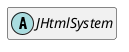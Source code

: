 @startuml
set namespaceSeparator \\
hide members
hide << alias >> circle

abstract class JHtmlSystem
@enduml
